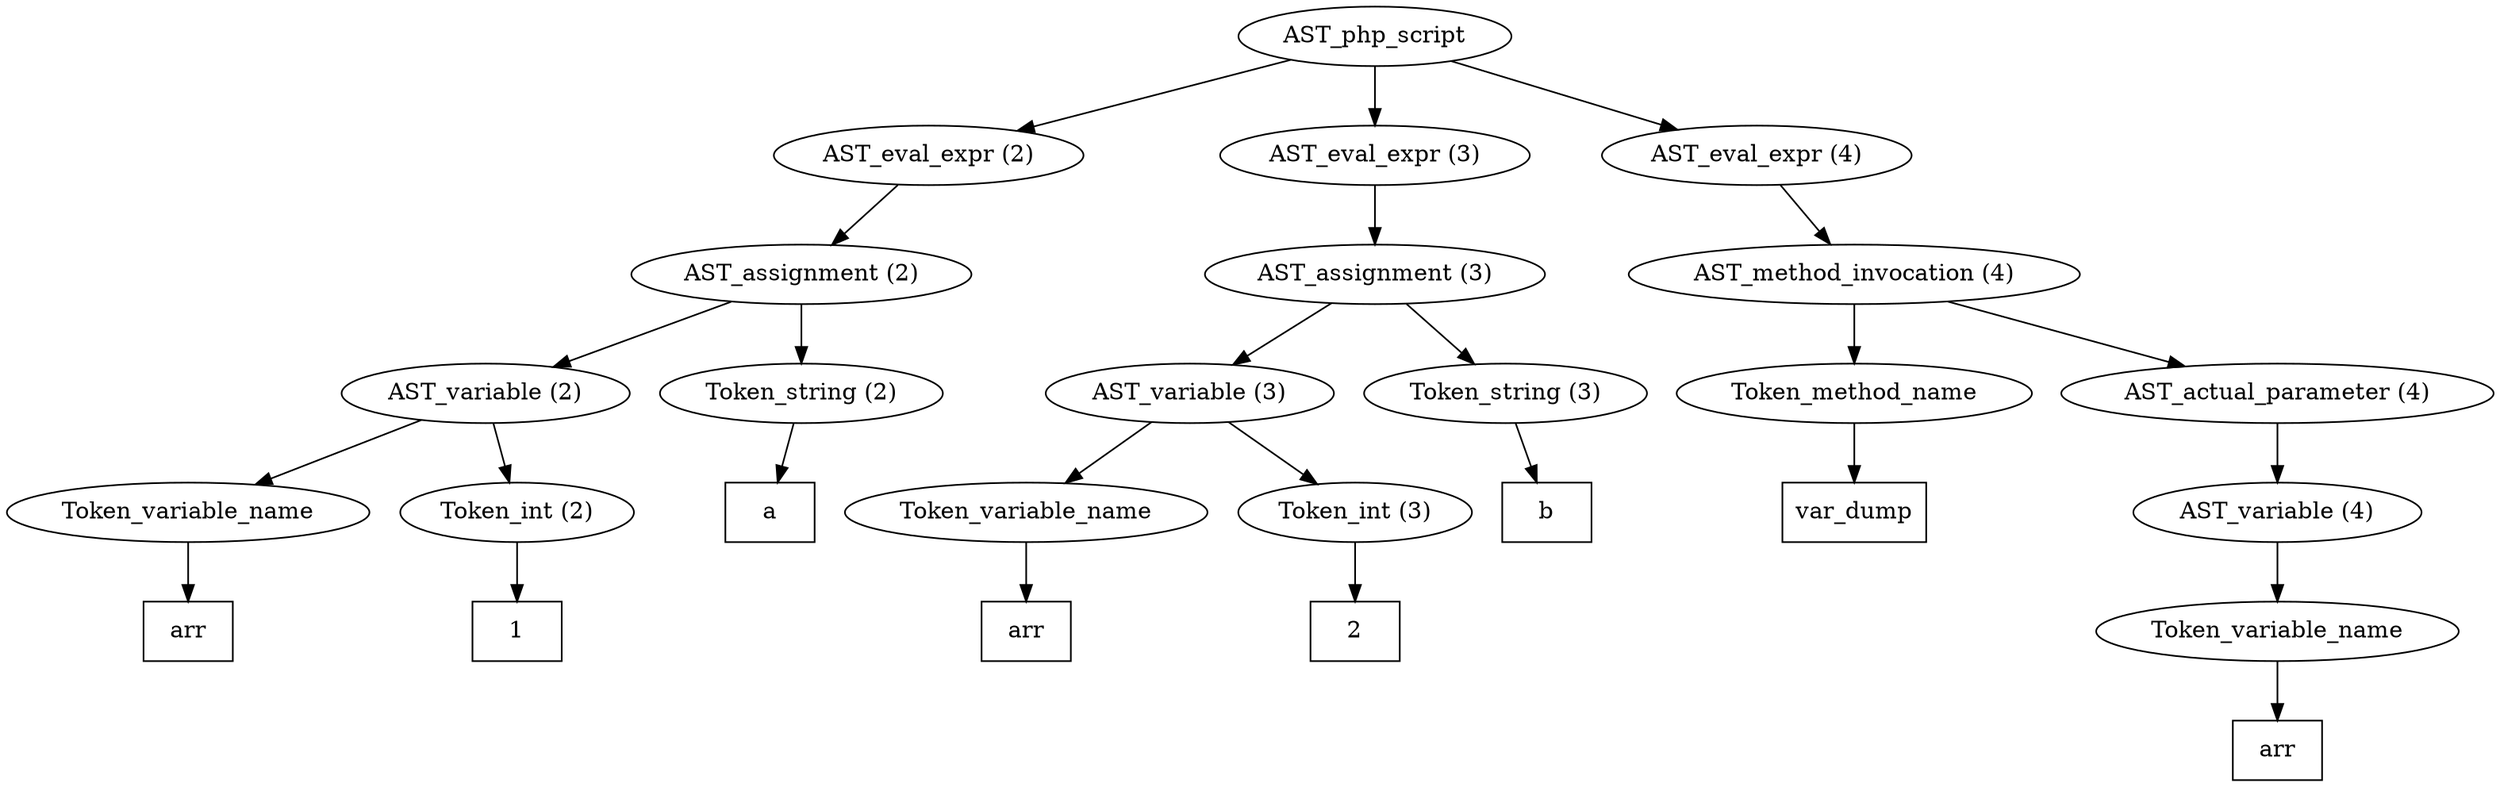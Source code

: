 /*
 * AST in dot format generated by phc -- the PHP compiler
 */

digraph AST {
node_0 [label="AST_php_script"];
node_1 [label="AST_eval_expr (2)"];
node_2 [label="AST_assignment (2)"];
node_3 [label="AST_variable (2)"];
node_4 [label="Token_variable_name"];
node_5 [label="arr", shape=box]
node_4 -> node_5;
node_6 [label="Token_int (2)"];
node_7 [label="1", shape=box]
node_6 -> node_7;
node_3 -> node_6;
node_3 -> node_4;
node_8 [label="Token_string (2)"];
node_9 [label="a", shape=box]
node_8 -> node_9;
node_2 -> node_8;
node_2 -> node_3;
node_1 -> node_2;
node_10 [label="AST_eval_expr (3)"];
node_11 [label="AST_assignment (3)"];
node_12 [label="AST_variable (3)"];
node_13 [label="Token_variable_name"];
node_14 [label="arr", shape=box]
node_13 -> node_14;
node_15 [label="Token_int (3)"];
node_16 [label="2", shape=box]
node_15 -> node_16;
node_12 -> node_15;
node_12 -> node_13;
node_17 [label="Token_string (3)"];
node_18 [label="b", shape=box]
node_17 -> node_18;
node_11 -> node_17;
node_11 -> node_12;
node_10 -> node_11;
node_19 [label="AST_eval_expr (4)"];
node_20 [label="AST_method_invocation (4)"];
node_21 [label="Token_method_name"];
node_22 [label="var_dump", shape=box]
node_21 -> node_22;
node_23 [label="AST_actual_parameter (4)"];
node_24 [label="AST_variable (4)"];
node_25 [label="Token_variable_name"];
node_26 [label="arr", shape=box]
node_25 -> node_26;
node_24 -> node_25;
node_23 -> node_24;
node_20 -> node_23;
node_20 -> node_21;
node_19 -> node_20;
node_0 -> node_19;
node_0 -> node_10;
node_0 -> node_1;
}
